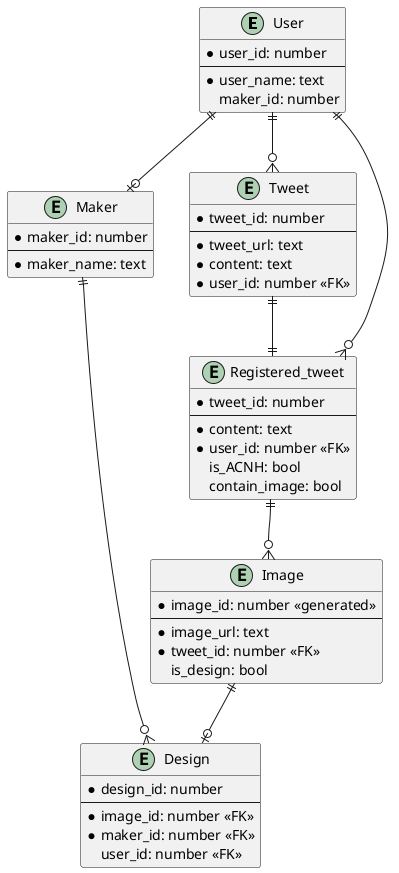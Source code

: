 @startuml
hide empty members

entity User { 
    * user_id: number
    --
    * user_name: text 
    maker_id: number
}

entity Maker {
    * maker_id: number
    --
    * maker_name: text
}

entity Tweet {
    * tweet_id: number
    --
    * tweet_url: text
    * content: text
    * user_id: number <<FK>>
}

entity Registered_tweet {
    * tweet_id: number
    --
    * content: text
    * user_id: number <<FK>>
    is_ACNH: bool
    contain_image: bool
}

entity Image {
    * image_id: number <<generated>>
    --
    * image_url: text
    * tweet_id: number <<FK>>
    is_design: bool
}

entity Design {
    * design_id: number
    --
    * image_id: number <<FK>>
    * maker_id: number <<FK>>
    user_id: number <<FK>>
}

User ||-o| Maker
Maker ||--o{ Design
User ||--o{ Tweet
User ||--o{ Registered_tweet
Tweet ||--|| Registered_tweet
Registered_tweet ||--o{ Image
Image ||--o| Design

@enduml